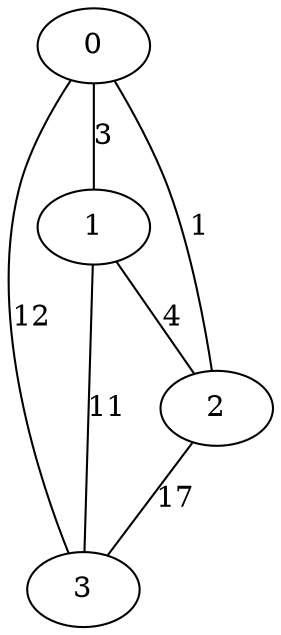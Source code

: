 graph {
  0--3[label="12";len=11]
  0--1[label="3";len=3]
  0--2[label="1";len=2]
  1--2[label="4";len=4]
  2--3[label="17";len=11]
  1--3[label="11";len=8]
}